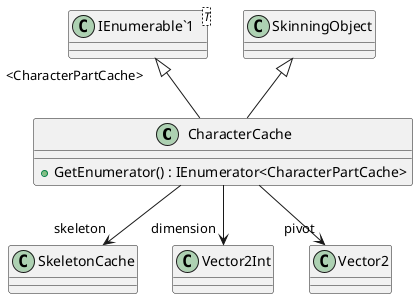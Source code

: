 @startuml
class CharacterCache {
    + GetEnumerator() : IEnumerator<CharacterPartCache>
}
class "IEnumerable`1"<T> {
}
SkinningObject <|-- CharacterCache
"IEnumerable`1" "<CharacterPartCache>" <|-- CharacterCache
CharacterCache --> "skeleton" SkeletonCache
CharacterCache --> "dimension" Vector2Int
CharacterCache --> "pivot" Vector2
@enduml
